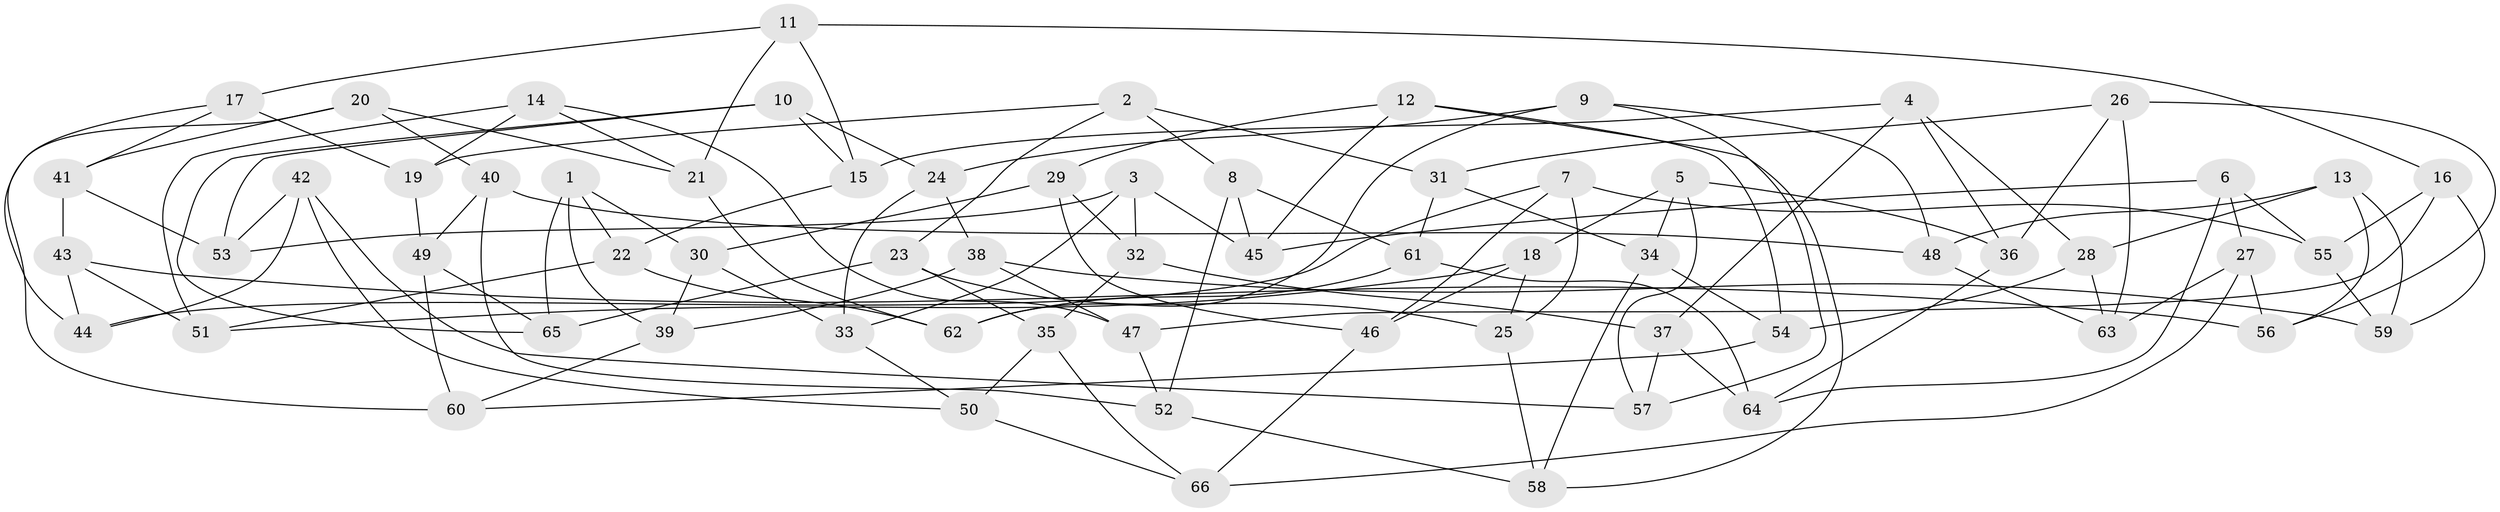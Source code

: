 // coarse degree distribution, {6: 0.10869565217391304, 4: 0.717391304347826, 8: 0.043478260869565216, 11: 0.021739130434782608, 7: 0.021739130434782608, 5: 0.06521739130434782, 3: 0.021739130434782608}
// Generated by graph-tools (version 1.1) at 2025/20/03/04/25 18:20:59]
// undirected, 66 vertices, 132 edges
graph export_dot {
graph [start="1"]
  node [color=gray90,style=filled];
  1;
  2;
  3;
  4;
  5;
  6;
  7;
  8;
  9;
  10;
  11;
  12;
  13;
  14;
  15;
  16;
  17;
  18;
  19;
  20;
  21;
  22;
  23;
  24;
  25;
  26;
  27;
  28;
  29;
  30;
  31;
  32;
  33;
  34;
  35;
  36;
  37;
  38;
  39;
  40;
  41;
  42;
  43;
  44;
  45;
  46;
  47;
  48;
  49;
  50;
  51;
  52;
  53;
  54;
  55;
  56;
  57;
  58;
  59;
  60;
  61;
  62;
  63;
  64;
  65;
  66;
  1 -- 65;
  1 -- 39;
  1 -- 30;
  1 -- 22;
  2 -- 19;
  2 -- 23;
  2 -- 8;
  2 -- 31;
  3 -- 33;
  3 -- 53;
  3 -- 45;
  3 -- 32;
  4 -- 28;
  4 -- 15;
  4 -- 36;
  4 -- 37;
  5 -- 36;
  5 -- 57;
  5 -- 18;
  5 -- 34;
  6 -- 45;
  6 -- 64;
  6 -- 27;
  6 -- 55;
  7 -- 46;
  7 -- 25;
  7 -- 44;
  7 -- 55;
  8 -- 52;
  8 -- 45;
  8 -- 61;
  9 -- 24;
  9 -- 57;
  9 -- 48;
  9 -- 62;
  10 -- 53;
  10 -- 24;
  10 -- 65;
  10 -- 15;
  11 -- 17;
  11 -- 16;
  11 -- 21;
  11 -- 15;
  12 -- 54;
  12 -- 45;
  12 -- 58;
  12 -- 29;
  13 -- 28;
  13 -- 56;
  13 -- 48;
  13 -- 59;
  14 -- 19;
  14 -- 47;
  14 -- 51;
  14 -- 21;
  15 -- 22;
  16 -- 47;
  16 -- 59;
  16 -- 55;
  17 -- 41;
  17 -- 19;
  17 -- 44;
  18 -- 51;
  18 -- 25;
  18 -- 46;
  19 -- 49;
  20 -- 21;
  20 -- 40;
  20 -- 60;
  20 -- 41;
  21 -- 62;
  22 -- 51;
  22 -- 62;
  23 -- 35;
  23 -- 65;
  23 -- 25;
  24 -- 38;
  24 -- 33;
  25 -- 58;
  26 -- 31;
  26 -- 56;
  26 -- 36;
  26 -- 63;
  27 -- 66;
  27 -- 63;
  27 -- 56;
  28 -- 54;
  28 -- 63;
  29 -- 30;
  29 -- 46;
  29 -- 32;
  30 -- 33;
  30 -- 39;
  31 -- 34;
  31 -- 61;
  32 -- 37;
  32 -- 35;
  33 -- 50;
  34 -- 58;
  34 -- 54;
  35 -- 50;
  35 -- 66;
  36 -- 64;
  37 -- 57;
  37 -- 64;
  38 -- 59;
  38 -- 47;
  38 -- 39;
  39 -- 60;
  40 -- 49;
  40 -- 52;
  40 -- 48;
  41 -- 43;
  41 -- 53;
  42 -- 57;
  42 -- 44;
  42 -- 53;
  42 -- 50;
  43 -- 56;
  43 -- 44;
  43 -- 51;
  46 -- 66;
  47 -- 52;
  48 -- 63;
  49 -- 65;
  49 -- 60;
  50 -- 66;
  52 -- 58;
  54 -- 60;
  55 -- 59;
  61 -- 64;
  61 -- 62;
}
